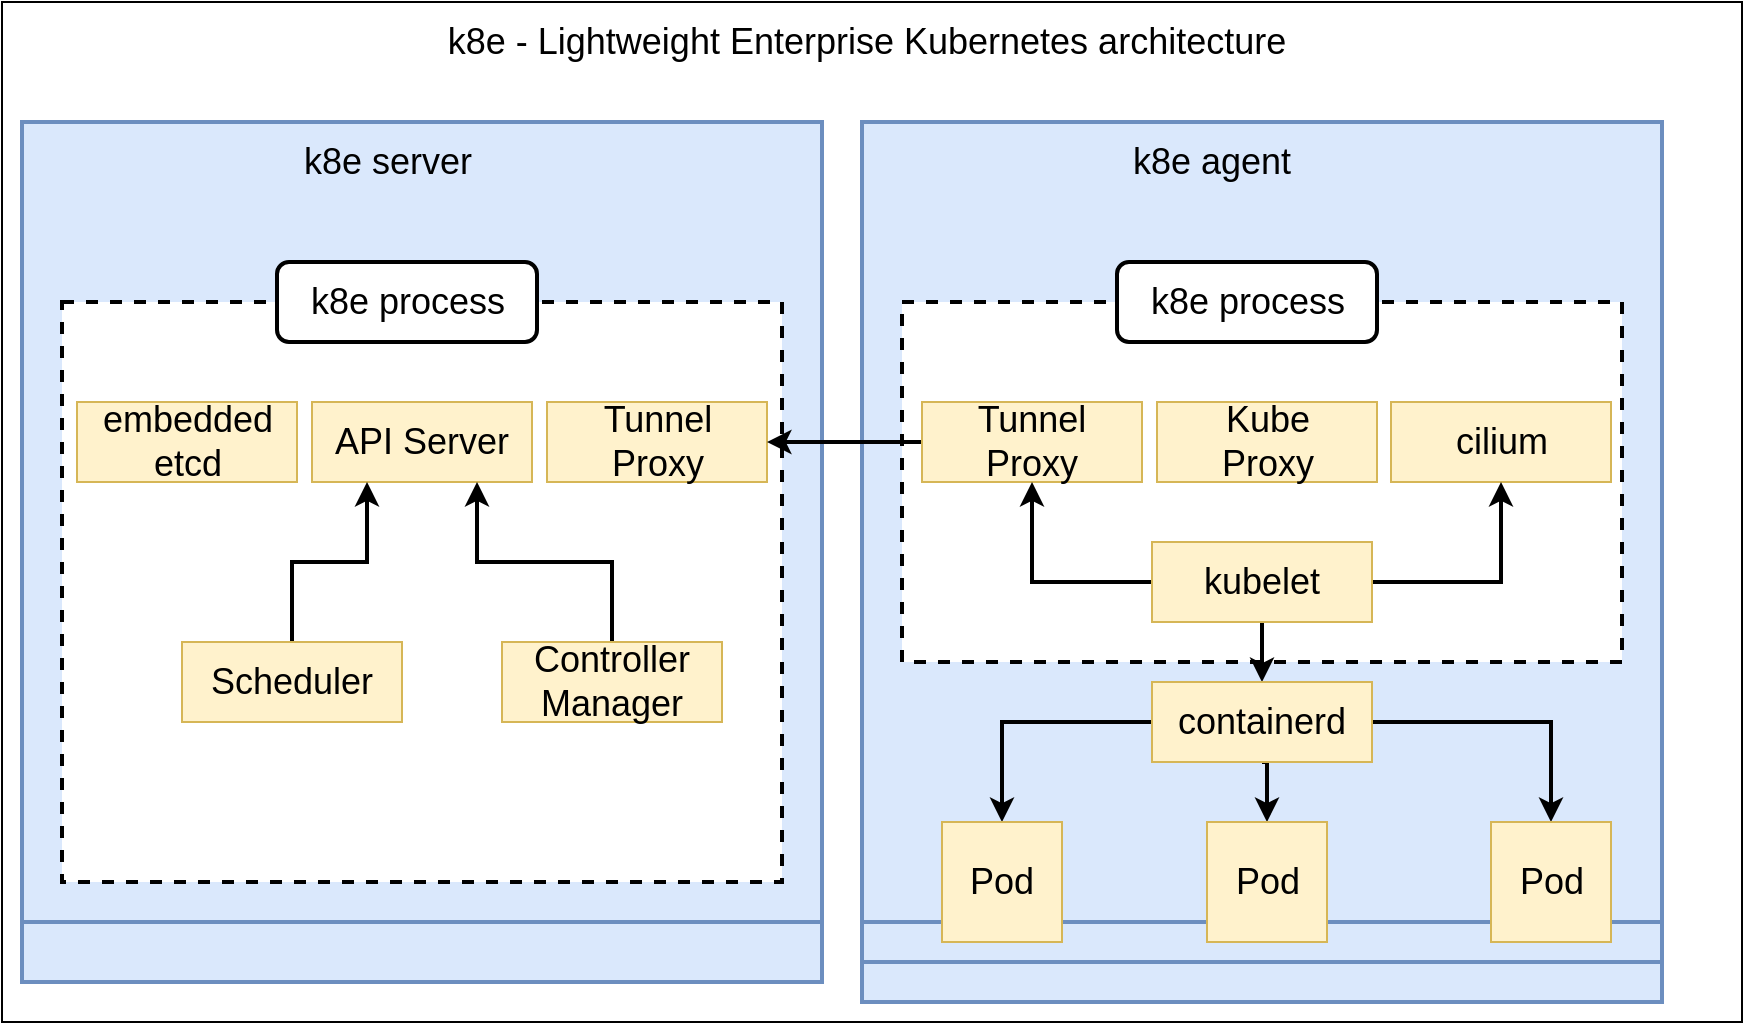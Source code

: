 <mxfile version="12.6.5" type="device"><diagram id="Qg6FlP2YgmhzgvmNX0VX" name="Page-1"><mxGraphModel dx="946" dy="680" grid="1" gridSize="10" guides="1" tooltips="1" connect="1" arrows="1" fold="1" page="1" pageScale="1" pageWidth="827" pageHeight="1169" math="0" shadow="0"><root><mxCell id="0"/><mxCell id="1" parent="0"/><mxCell id="Mi57IiypYkOnQZklxVFy-32" value="" style="whiteSpace=wrap;html=1;strokeWidth=1;fillColor=#ffffff;" vertex="1" parent="1"><mxGeometry x="10" y="40" width="870" height="510" as="geometry"/></mxCell><mxCell id="Mi57IiypYkOnQZklxVFy-31" value="" style="whiteSpace=wrap;html=1;aspect=fixed;fillColor=#dae8fc;strokeColor=#6c8ebf;strokeWidth=2;" vertex="1" parent="1"><mxGeometry x="440" y="140" width="400" height="400" as="geometry"/></mxCell><mxCell id="Mi57IiypYkOnQZklxVFy-30" value="" style="whiteSpace=wrap;html=1;aspect=fixed;fillColor=#dae8fc;strokeColor=#6c8ebf;strokeWidth=2;" vertex="1" parent="1"><mxGeometry x="440" y="120" width="400" height="400" as="geometry"/></mxCell><mxCell id="Mi57IiypYkOnQZklxVFy-29" value="" style="whiteSpace=wrap;html=1;aspect=fixed;fillColor=#dae8fc;strokeColor=#6c8ebf;strokeWidth=2;" vertex="1" parent="1"><mxGeometry x="20" y="130" width="400" height="400" as="geometry"/></mxCell><mxCell id="Mi57IiypYkOnQZklxVFy-1" value="" style="whiteSpace=wrap;html=1;aspect=fixed;fillColor=#dae8fc;strokeColor=#6c8ebf;strokeWidth=2;" vertex="1" parent="1"><mxGeometry x="20" y="100" width="400" height="400" as="geometry"/></mxCell><mxCell id="Mi57IiypYkOnQZklxVFy-16" value="" style="whiteSpace=wrap;html=1;dashed=1;strokeWidth=2;fillColor=#ffffff;" vertex="1" parent="1"><mxGeometry x="40" y="190" width="360" height="290" as="geometry"/></mxCell><mxCell id="Mi57IiypYkOnQZklxVFy-2" value="" style="whiteSpace=wrap;html=1;aspect=fixed;fillColor=#dae8fc;strokeColor=#6c8ebf;strokeWidth=2;" vertex="1" parent="1"><mxGeometry x="440" y="100" width="400" height="400" as="geometry"/></mxCell><mxCell id="Mi57IiypYkOnQZklxVFy-5" value="&lt;font style=&quot;font-size: 18px&quot;&gt;embedded etcd&lt;/font&gt;" style="rounded=0;whiteSpace=wrap;html=1;fillColor=#fff2cc;strokeColor=#d6b656;" vertex="1" parent="1"><mxGeometry x="47.5" y="240" width="110" height="40" as="geometry"/></mxCell><mxCell id="Mi57IiypYkOnQZklxVFy-7" value="&lt;font style=&quot;font-size: 18px&quot;&gt;API Server&lt;/font&gt;" style="rounded=0;whiteSpace=wrap;html=1;fillColor=#fff2cc;strokeColor=#d6b656;" vertex="1" parent="1"><mxGeometry x="165" y="240" width="110" height="40" as="geometry"/></mxCell><mxCell id="Mi57IiypYkOnQZklxVFy-41" style="edgeStyle=orthogonalEdgeStyle;rounded=0;orthogonalLoop=1;jettySize=auto;html=1;exitX=0.5;exitY=0;exitDx=0;exitDy=0;strokeWidth=2;fontSize=18;entryX=0.25;entryY=1;entryDx=0;entryDy=0;" edge="1" parent="1" source="Mi57IiypYkOnQZklxVFy-9" target="Mi57IiypYkOnQZklxVFy-7"><mxGeometry relative="1" as="geometry"/></mxCell><mxCell id="Mi57IiypYkOnQZklxVFy-9" value="&lt;font style=&quot;font-size: 18px&quot;&gt;Scheduler&lt;/font&gt;" style="rounded=0;whiteSpace=wrap;html=1;fillColor=#fff2cc;strokeColor=#d6b656;" vertex="1" parent="1"><mxGeometry x="100" y="360" width="110" height="40" as="geometry"/></mxCell><mxCell id="Mi57IiypYkOnQZklxVFy-42" style="edgeStyle=orthogonalEdgeStyle;rounded=0;orthogonalLoop=1;jettySize=auto;html=1;exitX=0.5;exitY=0;exitDx=0;exitDy=0;strokeWidth=2;fontSize=18;entryX=0.75;entryY=1;entryDx=0;entryDy=0;" edge="1" parent="1" source="Mi57IiypYkOnQZklxVFy-10" target="Mi57IiypYkOnQZklxVFy-7"><mxGeometry relative="1" as="geometry"><mxPoint x="220" y="270" as="targetPoint"/></mxGeometry></mxCell><mxCell id="Mi57IiypYkOnQZklxVFy-10" value="&lt;font style=&quot;font-size: 18px&quot;&gt;Controller&lt;br&gt;Manager&lt;br&gt;&lt;/font&gt;" style="rounded=0;whiteSpace=wrap;html=1;fillColor=#fff2cc;strokeColor=#d6b656;" vertex="1" parent="1"><mxGeometry x="260" y="360" width="110" height="40" as="geometry"/></mxCell><mxCell id="Mi57IiypYkOnQZklxVFy-11" value="&lt;font style=&quot;font-size: 18px&quot;&gt;Tunnel&lt;br&gt;Proxy&lt;br&gt;&lt;/font&gt;" style="rounded=0;whiteSpace=wrap;html=1;fillColor=#fff2cc;strokeColor=#d6b656;" vertex="1" parent="1"><mxGeometry x="282.5" y="240" width="110" height="40" as="geometry"/></mxCell><mxCell id="Mi57IiypYkOnQZklxVFy-3" value="&lt;font style=&quot;font-size: 18px&quot;&gt;k8e process&lt;/font&gt;" style="rounded=1;whiteSpace=wrap;html=1;strokeWidth=2;" vertex="1" parent="1"><mxGeometry x="147.5" y="170" width="130" height="40" as="geometry"/></mxCell><mxCell id="Mi57IiypYkOnQZklxVFy-17" value="&lt;font style=&quot;font-size: 18px&quot;&gt;k8e server&lt;/font&gt;" style="text;html=1;strokeColor=none;fillColor=none;align=center;verticalAlign=middle;whiteSpace=wrap;rounded=0;dashed=1;" vertex="1" parent="1"><mxGeometry x="157.5" y="110" width="90" height="20" as="geometry"/></mxCell><mxCell id="Mi57IiypYkOnQZklxVFy-18" value="&lt;font style=&quot;font-size: 18px&quot;&gt;k8e agent&lt;br&gt;&lt;/font&gt;" style="text;html=1;strokeColor=none;fillColor=none;align=center;verticalAlign=middle;whiteSpace=wrap;rounded=0;dashed=1;" vertex="1" parent="1"><mxGeometry x="570" y="110" width="90" height="20" as="geometry"/></mxCell><mxCell id="Mi57IiypYkOnQZklxVFy-19" value="" style="whiteSpace=wrap;html=1;dashed=1;strokeWidth=2;fillColor=#ffffff;" vertex="1" parent="1"><mxGeometry x="460" y="190" width="360" height="180" as="geometry"/></mxCell><mxCell id="Mi57IiypYkOnQZklxVFy-20" value="&lt;font style=&quot;font-size: 18px&quot;&gt;k8e process&lt;/font&gt;" style="rounded=1;whiteSpace=wrap;html=1;strokeWidth=2;" vertex="1" parent="1"><mxGeometry x="567.5" y="170" width="130" height="40" as="geometry"/></mxCell><mxCell id="Mi57IiypYkOnQZklxVFy-38" style="edgeStyle=orthogonalEdgeStyle;rounded=0;orthogonalLoop=1;jettySize=auto;html=1;exitX=0;exitY=0.5;exitDx=0;exitDy=0;strokeWidth=2;fontSize=18;" edge="1" parent="1" source="Mi57IiypYkOnQZklxVFy-21" target="Mi57IiypYkOnQZklxVFy-11"><mxGeometry relative="1" as="geometry"/></mxCell><mxCell id="Mi57IiypYkOnQZklxVFy-21" value="&lt;font style=&quot;font-size: 18px&quot;&gt;Tunnel&lt;br&gt;Proxy&lt;br&gt;&lt;/font&gt;" style="rounded=0;whiteSpace=wrap;html=1;fillColor=#fff2cc;strokeColor=#d6b656;" vertex="1" parent="1"><mxGeometry x="470" y="240" width="110" height="40" as="geometry"/></mxCell><mxCell id="Mi57IiypYkOnQZklxVFy-22" value="&lt;font style=&quot;font-size: 18px&quot;&gt;Kube&lt;br&gt;Proxy&lt;br&gt;&lt;/font&gt;" style="rounded=0;whiteSpace=wrap;html=1;fillColor=#fff2cc;strokeColor=#d6b656;" vertex="1" parent="1"><mxGeometry x="587.5" y="240" width="110" height="40" as="geometry"/></mxCell><mxCell id="Mi57IiypYkOnQZklxVFy-23" value="&lt;font style=&quot;font-size: 18px&quot;&gt;cilium&lt;br&gt;&lt;/font&gt;" style="rounded=0;whiteSpace=wrap;html=1;fillColor=#fff2cc;strokeColor=#d6b656;" vertex="1" parent="1"><mxGeometry x="704.5" y="240" width="110" height="40" as="geometry"/></mxCell><mxCell id="Mi57IiypYkOnQZklxVFy-37" style="edgeStyle=orthogonalEdgeStyle;rounded=0;orthogonalLoop=1;jettySize=auto;html=1;exitX=0.5;exitY=1;exitDx=0;exitDy=0;strokeWidth=2;fontSize=18;" edge="1" parent="1" source="Mi57IiypYkOnQZklxVFy-24" target="Mi57IiypYkOnQZklxVFy-25"><mxGeometry relative="1" as="geometry"/></mxCell><mxCell id="Mi57IiypYkOnQZklxVFy-39" style="edgeStyle=orthogonalEdgeStyle;rounded=0;orthogonalLoop=1;jettySize=auto;html=1;exitX=0;exitY=0.5;exitDx=0;exitDy=0;strokeWidth=2;fontSize=18;" edge="1" parent="1" source="Mi57IiypYkOnQZklxVFy-24" target="Mi57IiypYkOnQZklxVFy-21"><mxGeometry relative="1" as="geometry"/></mxCell><mxCell id="Mi57IiypYkOnQZklxVFy-40" style="edgeStyle=orthogonalEdgeStyle;rounded=0;orthogonalLoop=1;jettySize=auto;html=1;exitX=1;exitY=0.5;exitDx=0;exitDy=0;entryX=0.5;entryY=1;entryDx=0;entryDy=0;strokeWidth=2;fontSize=18;" edge="1" parent="1" source="Mi57IiypYkOnQZklxVFy-24" target="Mi57IiypYkOnQZklxVFy-23"><mxGeometry relative="1" as="geometry"/></mxCell><mxCell id="Mi57IiypYkOnQZklxVFy-24" value="&lt;font style=&quot;font-size: 18px&quot;&gt;kubelet&lt;/font&gt;" style="rounded=0;whiteSpace=wrap;html=1;fillColor=#fff2cc;strokeColor=#d6b656;" vertex="1" parent="1"><mxGeometry x="585" y="310" width="110" height="40" as="geometry"/></mxCell><mxCell id="Mi57IiypYkOnQZklxVFy-34" style="edgeStyle=orthogonalEdgeStyle;rounded=0;orthogonalLoop=1;jettySize=auto;html=1;exitX=0;exitY=0.5;exitDx=0;exitDy=0;entryX=0.5;entryY=0;entryDx=0;entryDy=0;fontSize=18;strokeWidth=2;" edge="1" parent="1" source="Mi57IiypYkOnQZklxVFy-25" target="Mi57IiypYkOnQZklxVFy-26"><mxGeometry relative="1" as="geometry"/></mxCell><mxCell id="Mi57IiypYkOnQZklxVFy-35" style="edgeStyle=orthogonalEdgeStyle;rounded=0;orthogonalLoop=1;jettySize=auto;html=1;exitX=0.5;exitY=1;exitDx=0;exitDy=0;entryX=0.5;entryY=0;entryDx=0;entryDy=0;fontSize=18;strokeWidth=2;" edge="1" parent="1" source="Mi57IiypYkOnQZklxVFy-25" target="Mi57IiypYkOnQZklxVFy-27"><mxGeometry relative="1" as="geometry"/></mxCell><mxCell id="Mi57IiypYkOnQZklxVFy-36" style="edgeStyle=orthogonalEdgeStyle;rounded=0;orthogonalLoop=1;jettySize=auto;html=1;exitX=1;exitY=0.5;exitDx=0;exitDy=0;entryX=0.5;entryY=0;entryDx=0;entryDy=0;fontSize=18;strokeWidth=2;" edge="1" parent="1" source="Mi57IiypYkOnQZklxVFy-25" target="Mi57IiypYkOnQZklxVFy-28"><mxGeometry relative="1" as="geometry"/></mxCell><mxCell id="Mi57IiypYkOnQZklxVFy-25" value="&lt;font style=&quot;font-size: 18px&quot;&gt;containerd&lt;/font&gt;" style="rounded=0;whiteSpace=wrap;html=1;fillColor=#fff2cc;strokeColor=#d6b656;" vertex="1" parent="1"><mxGeometry x="585" y="380" width="110" height="40" as="geometry"/></mxCell><mxCell id="Mi57IiypYkOnQZklxVFy-26" value="&lt;font style=&quot;font-size: 18px&quot;&gt;Pod&lt;/font&gt;" style="whiteSpace=wrap;html=1;aspect=fixed;strokeWidth=1;fillColor=#fff2cc;strokeColor=#d6b656;" vertex="1" parent="1"><mxGeometry x="480" y="450" width="60" height="60" as="geometry"/></mxCell><mxCell id="Mi57IiypYkOnQZklxVFy-27" value="&lt;font style=&quot;font-size: 18px&quot;&gt;Pod&lt;/font&gt;" style="whiteSpace=wrap;html=1;aspect=fixed;strokeWidth=1;fillColor=#fff2cc;strokeColor=#d6b656;" vertex="1" parent="1"><mxGeometry x="612.5" y="450" width="60" height="60" as="geometry"/></mxCell><mxCell id="Mi57IiypYkOnQZklxVFy-28" value="&lt;font style=&quot;font-size: 18px&quot;&gt;Pod&lt;/font&gt;" style="whiteSpace=wrap;html=1;aspect=fixed;strokeWidth=1;fillColor=#fff2cc;strokeColor=#d6b656;" vertex="1" parent="1"><mxGeometry x="754.5" y="450" width="60" height="60" as="geometry"/></mxCell><mxCell id="Mi57IiypYkOnQZklxVFy-33" value="k8e -&amp;nbsp;Lightweight Enterprise Kubernetes&amp;nbsp;architecture&amp;nbsp;" style="text;html=1;strokeColor=none;fillColor=none;align=center;verticalAlign=middle;whiteSpace=wrap;rounded=0;fontSize=18;" vertex="1" parent="1"><mxGeometry x="161.25" y="50" width="567.5" height="20" as="geometry"/></mxCell></root></mxGraphModel></diagram></mxfile>
